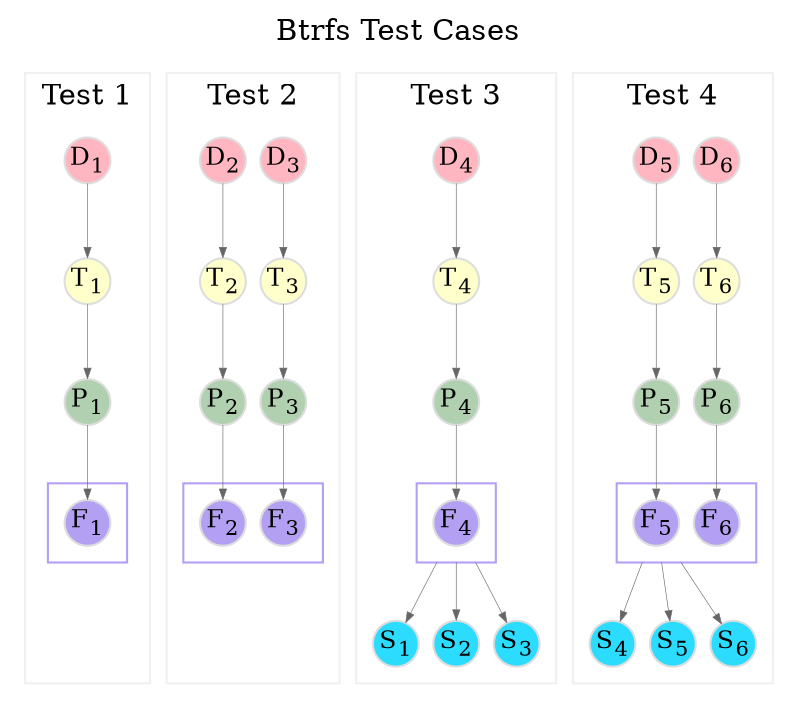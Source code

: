 digraph btrfs {
	graph [
		rankdir="TB"
		bgcolor="white"
		color="white"
		nodesep="0.1"
		ranksep="0.5"
		labelloc="t"
		label=<Btrfs Test Cases>
		compound=true;
	];

	node [
		fontsize="12"
		style="filled"
		width="0.3"
		height="0.3"
		fixedsize="true"
		penwidth="1.0"
		color="#DDDDDD"
		fillcolor="#ffffc0"
	];

	edge [
		penwidth="0.3"
		color="#666666"
		arrowsize="0.5"
	];


	subgraph cluster1 {
		color="#f0f0f0";
		labelloc="t"
		label="Test 1"

		a_D1 [ label=<D<SUB>1</SUB>> fillcolor="#FFB6C1" ];
		a_T1 [ label=<T<SUB>1</SUB>> fillcolor="#FFFFCC" ];
		a_P1 [ label=<P<SUB>1</SUB>> fillcolor="#B0D0B0" ];
		a_S1 [ style=invis ];

		subgraph cluster11 {
			color="#B4A0F3";
			labelloc="t"
			label=""

			a_F1 [ label=<F<SUB>1</SUB>> fillcolor="#B4A0F3" ];
		}

		a_D1 -> a_T1;
		a_T1 -> a_P1;
		a_P1 -> a_F1;
		a_F1 -> a_S1 [ style=invis ];
	}

	subgraph cluster2 {
		color="#f0f0f0";
		labelloc="t"
		label="Test 2"

		b_D3 [ label=<D<SUB>3</SUB>> fillcolor="#FFB6C1" ];
		b_T3 [ label=<T<SUB>3</SUB>> fillcolor="#FFFFCC" ];
		b_P3 [ label=<P<SUB>3</SUB>> fillcolor="#B0D0B0" ];

		b_D2 [ label=<D<SUB>2</SUB>> fillcolor="#FFB6C1" ];
		b_T2 [ label=<T<SUB>2</SUB>> fillcolor="#FFFFCC" ];
		b_P2 [ label=<P<SUB>2</SUB>> fillcolor="#B0D0B0" ];
		b_S2 [ style=invis ];

		subgraph cluster21 {
			color="#B4A0F3";
			labelloc="t"
			label=""

			b_F2 [ label=<F<SUB>2</SUB>> fillcolor="#B4A0F3" ];
			b_F3 [ label=<F<SUB>3</SUB>> fillcolor="#B4A0F3" ];
		}

		b_D3 -> b_T3;
		b_T3 -> b_P3;
		b_P3 -> b_F3;

		b_D2 -> b_T2;
		b_T2 -> b_P2;
		b_P2 -> b_F2;
		b_F2 -> b_S2 [ style=invis ];
	}

	subgraph cluster3 {
		color="#f0f0f0";
		labelloc="t"
		label="Test 3"

		c_D4 [ label=<D<SUB>4</SUB>> fillcolor="#FFB6C1" ];
		c_P4 [ label=<P<SUB>4</SUB>> fillcolor="#B0D0B0" ];
		c_S1 [ label=<S<SUB>1</SUB>> fillcolor="#2BDCFF" ];
		c_S2 [ label=<S<SUB>2</SUB>> fillcolor="#2BDCFF" ];
		c_S3 [ label=<S<SUB>3</SUB>> fillcolor="#2BDCFF" ];
		c_T4 [ label=<T<SUB>4</SUB>> fillcolor="#FFFFCC" ];

		subgraph cluster31 {
			color="#B4A0F3";
			labelloc="t"
			label=""

			c_F4 [ label=<F<SUB>4</SUB>> fillcolor="#B4A0F3" ];
		}

		c_D4 -> c_T4;
		c_T4 -> c_P4;
		c_P4 -> c_F4;

		c_F4 -> c_S1 [ ltail=cluster31 ];
		c_F4 -> c_S2 [ ltail=cluster31 ];
		c_F4 -> c_S3 [ ltail=cluster31 ];

	}

	subgraph cluster4 {
		color="#f0f0f0";
		labelloc="t"
		label="Test 4"

		d_D6 [ label=<D<SUB>6</SUB>> fillcolor="#FFB6C1" ];
		d_T6 [ label=<T<SUB>6</SUB>> fillcolor="#FFFFCC" ];
		d_P6 [ label=<P<SUB>6</SUB>> fillcolor="#B0D0B0" ];

		d_D5 [ label=<D<SUB>5</SUB>> fillcolor="#FFB6C1" ];
		d_T5 [ label=<T<SUB>5</SUB>> fillcolor="#FFFFCC" ];
		d_P5 [ label=<P<SUB>5</SUB>> fillcolor="#B0D0B0" ];

		d_S4 [ label=<S<SUB>4</SUB>> fillcolor="#2BDCFF" ];
		d_S5 [ label=<S<SUB>5</SUB>> fillcolor="#2BDCFF" ];
		d_S6 [ label=<S<SUB>6</SUB>> fillcolor="#2BDCFF" ];

		subgraph cluster41 {
			color="#B4A0F3";
			labelloc="t"
			label=""

			d_F5 [ label=<F<SUB>5</SUB>> fillcolor="#B4A0F3" ];
			d_F6 [ label=<F<SUB>6</SUB>> fillcolor="#B4A0F3" ];
		}

		d_D6 -> d_T6;
		d_T6 -> d_P6;
		d_P6 -> d_F6;

		d_D5 -> d_T5;
		d_T5 -> d_P5;
		d_P5 -> d_F5;

		d_F5 -> d_S4 [ ltail=cluster41 ];
		d_F5 -> d_S5 [ ltail=cluster41 ];
		d_F5 -> d_S6 [ ltail=cluster41 ];
	}
}

